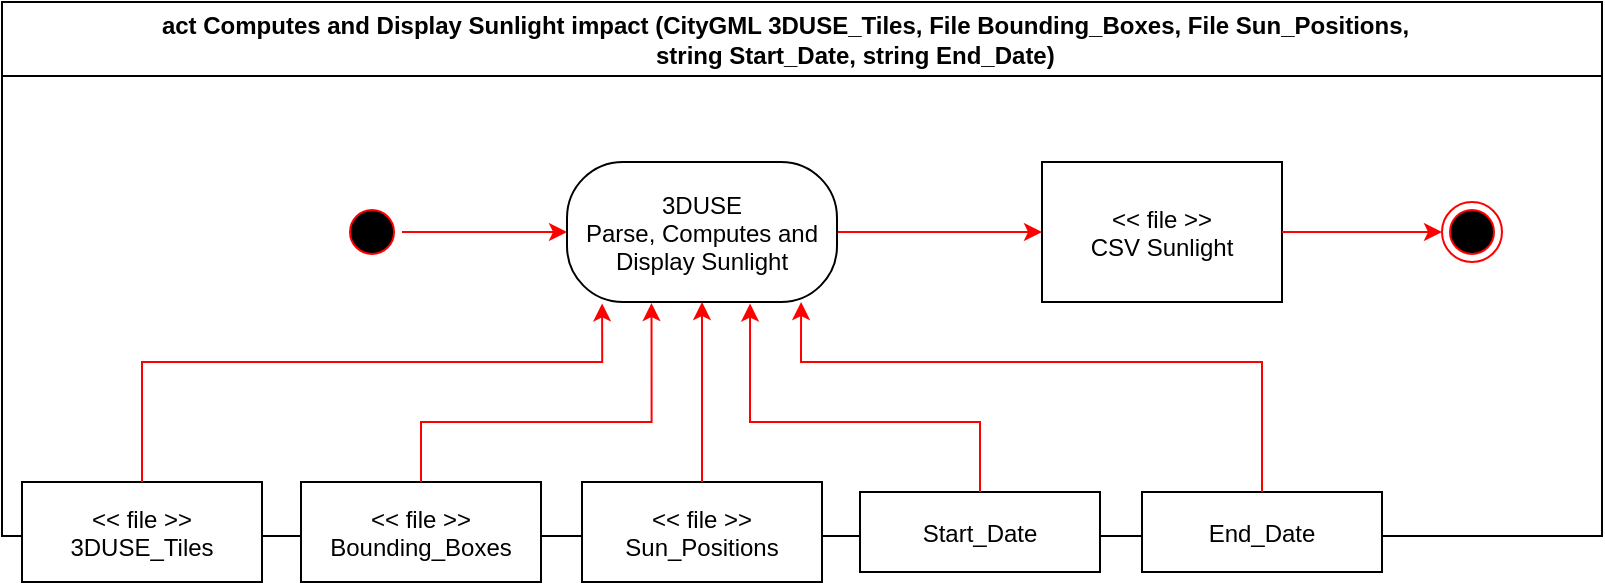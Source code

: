 <mxfile version="21.6.1" type="device" pages="4">
  <diagram name="Milestone 0" id="MTuavr6u61qWx8FBGcIX">
    <mxGraphModel dx="2074" dy="844" grid="1" gridSize="10" guides="1" tooltips="1" connect="1" arrows="1" fold="1" page="1" pageScale="1" pageWidth="827" pageHeight="1169" math="0" shadow="0">
      <root>
        <mxCell id="xqFr-4pqULNDFClMJ8uF-0" />
        <mxCell id="xqFr-4pqULNDFClMJ8uF-1" parent="xqFr-4pqULNDFClMJ8uF-0" />
        <mxCell id="xqFr-4pqULNDFClMJ8uF-2" value="act&amp;nbsp;Computes and Display Sunlight impact (CityGML 3DUSE_Tiles, File Bounding_Boxes, File Sun_Positions,&lt;span style=&quot;white-space: pre;&quot;&gt;&#x9;&lt;/span&gt;&lt;br&gt;&lt;span style=&quot;white-space: pre;&quot;&gt;&#x9;&lt;/span&gt;&lt;span style=&quot;white-space: pre;&quot;&gt;&#x9;&lt;/span&gt;string Start_Date, string End_Date)" style="swimlane;whiteSpace=wrap;html=1;strokeColor=default;fillColor=default;swimlaneLine=1;startSize=37;" parent="xqFr-4pqULNDFClMJ8uF-1" vertex="1">
          <mxGeometry y="3" width="800" height="267" as="geometry" />
        </mxCell>
        <mxCell id="xqFr-4pqULNDFClMJ8uF-3" value="&lt;&lt; file &gt;&gt;&#xa;CSV Sunlight" style="" parent="xqFr-4pqULNDFClMJ8uF-2" vertex="1">
          <mxGeometry x="520" y="80" width="120" height="70" as="geometry" />
        </mxCell>
        <mxCell id="xqFr-4pqULNDFClMJ8uF-4" style="edgeStyle=orthogonalEdgeStyle;rounded=0;orthogonalLoop=1;jettySize=auto;html=1;strokeColor=#FF0000;entryX=0;entryY=0.5;entryDx=0;entryDy=0;exitX=1;exitY=0.5;exitDx=0;exitDy=0;" parent="xqFr-4pqULNDFClMJ8uF-2" source="xqFr-4pqULNDFClMJ8uF-3" target="xqFr-4pqULNDFClMJ8uF-5" edge="1">
          <mxGeometry relative="1" as="geometry">
            <mxPoint x="714.5" y="105" as="sourcePoint" />
            <mxPoint x="774.5" y="105.029" as="targetPoint" />
          </mxGeometry>
        </mxCell>
        <mxCell id="xqFr-4pqULNDFClMJ8uF-5" value="" style="ellipse;shape=endState;fillColor=#000000;strokeColor=#ff0000" parent="xqFr-4pqULNDFClMJ8uF-2" vertex="1">
          <mxGeometry x="720" y="100" width="30" height="30" as="geometry" />
        </mxCell>
        <mxCell id="xqFr-4pqULNDFClMJ8uF-6" value="" style="ellipse;shape=startState;fillColor=#000000;strokeColor=#FF0000;" parent="xqFr-4pqULNDFClMJ8uF-2" vertex="1">
          <mxGeometry x="170" y="100" width="30" height="30" as="geometry" />
        </mxCell>
        <mxCell id="xqFr-4pqULNDFClMJ8uF-19" value="End_Date" style="" parent="xqFr-4pqULNDFClMJ8uF-2" vertex="1">
          <mxGeometry x="570" y="245" width="120" height="40" as="geometry" />
        </mxCell>
        <mxCell id="xqFr-4pqULNDFClMJ8uF-18" value="Start_Date" style="" parent="xqFr-4pqULNDFClMJ8uF-2" vertex="1">
          <mxGeometry x="429" y="245" width="120" height="40" as="geometry" />
        </mxCell>
        <mxCell id="xqFr-4pqULNDFClMJ8uF-11" value="&lt;&lt; file &gt;&gt;&#xa;Sun_Positions" style="" parent="xqFr-4pqULNDFClMJ8uF-2" vertex="1">
          <mxGeometry x="290" y="240" width="120" height="50" as="geometry" />
        </mxCell>
        <mxCell id="xqFr-4pqULNDFClMJ8uF-13" value="&lt;&lt; file &gt;&gt;&#xa;3DUSE_Tiles" style="" parent="xqFr-4pqULNDFClMJ8uF-2" vertex="1">
          <mxGeometry x="10" y="240" width="120" height="50" as="geometry" />
        </mxCell>
        <mxCell id="xqFr-4pqULNDFClMJ8uF-14" value="&lt;&lt; file &gt;&gt;&#xa;Bounding_Boxes" style="" parent="xqFr-4pqULNDFClMJ8uF-2" vertex="1">
          <mxGeometry x="149.5" y="240" width="120" height="50" as="geometry" />
        </mxCell>
        <mxCell id="xqFr-4pqULNDFClMJ8uF-7" style="edgeStyle=orthogonalEdgeStyle;rounded=0;orthogonalLoop=1;jettySize=auto;html=1;entryX=0;entryY=0.5;entryDx=0;entryDy=0;strokeColor=#FF0000;" parent="xqFr-4pqULNDFClMJ8uF-2" source="xqFr-4pqULNDFClMJ8uF-6" target="xqFr-4pqULNDFClMJ8uF-9" edge="1">
          <mxGeometry relative="1" as="geometry">
            <Array as="points" />
            <mxPoint x="162.5" y="115" as="targetPoint" />
          </mxGeometry>
        </mxCell>
        <mxCell id="xqFr-4pqULNDFClMJ8uF-8" style="edgeStyle=orthogonalEdgeStyle;rounded=0;orthogonalLoop=1;jettySize=auto;html=1;strokeColor=#FF0000;entryX=0;entryY=0.5;entryDx=0;entryDy=0;" parent="xqFr-4pqULNDFClMJ8uF-2" source="xqFr-4pqULNDFClMJ8uF-9" target="xqFr-4pqULNDFClMJ8uF-3" edge="1">
          <mxGeometry relative="1" as="geometry">
            <mxPoint x="567.5" y="115" as="targetPoint" />
            <Array as="points" />
          </mxGeometry>
        </mxCell>
        <mxCell id="xqFr-4pqULNDFClMJ8uF-9" value="3DUSE&#xa;Parse, Computes and &#xa;Display Sunlight" style="rounded=1;arcSize=40;" parent="xqFr-4pqULNDFClMJ8uF-2" vertex="1">
          <mxGeometry x="282.5" y="80" width="135" height="70" as="geometry" />
        </mxCell>
        <mxCell id="xqFr-4pqULNDFClMJ8uF-10" style="edgeStyle=orthogonalEdgeStyle;rounded=0;orthogonalLoop=1;jettySize=auto;html=1;strokeColor=#FF0000;exitX=0.5;exitY=0;exitDx=0;exitDy=0;entryX=0.13;entryY=1.01;entryDx=0;entryDy=0;entryPerimeter=0;" parent="xqFr-4pqULNDFClMJ8uF-2" source="xqFr-4pqULNDFClMJ8uF-13" target="xqFr-4pqULNDFClMJ8uF-9" edge="1">
          <mxGeometry relative="1" as="geometry">
            <mxPoint x="68" y="240" as="sourcePoint" />
            <mxPoint x="300" y="157" as="targetPoint" />
            <Array as="points">
              <mxPoint x="70" y="180" />
              <mxPoint x="300" y="180" />
            </Array>
          </mxGeometry>
        </mxCell>
        <mxCell id="xqFr-4pqULNDFClMJ8uF-12" style="edgeStyle=orthogonalEdgeStyle;rounded=0;orthogonalLoop=1;jettySize=auto;html=1;strokeColor=#FF0000;exitX=0.5;exitY=0;exitDx=0;exitDy=0;entryX=0.5;entryY=1;entryDx=0;entryDy=0;" parent="xqFr-4pqULNDFClMJ8uF-2" source="xqFr-4pqULNDFClMJ8uF-11" target="xqFr-4pqULNDFClMJ8uF-9" edge="1">
          <mxGeometry relative="1" as="geometry">
            <mxPoint x="517.5" y="132" as="targetPoint" />
            <Array as="points" />
          </mxGeometry>
        </mxCell>
        <mxCell id="xqFr-4pqULNDFClMJ8uF-15" style="edgeStyle=orthogonalEdgeStyle;rounded=0;orthogonalLoop=1;jettySize=auto;html=1;entryX=0.313;entryY=1.008;entryDx=0;entryDy=0;strokeColor=#FF0000;exitX=0.5;exitY=0;exitDx=0;exitDy=0;entryPerimeter=0;" parent="xqFr-4pqULNDFClMJ8uF-2" source="xqFr-4pqULNDFClMJ8uF-14" target="xqFr-4pqULNDFClMJ8uF-9" edge="1">
          <mxGeometry relative="1" as="geometry">
            <mxPoint x="211.5" y="240" as="sourcePoint" />
            <mxPoint x="324.675" y="140.5" as="targetPoint" />
            <Array as="points">
              <mxPoint x="209.5" y="210" />
              <mxPoint x="324.5" y="210" />
            </Array>
          </mxGeometry>
        </mxCell>
        <mxCell id="kfFLUAjyKFLQR8a2rEM4-1" style="edgeStyle=orthogonalEdgeStyle;rounded=0;orthogonalLoop=1;jettySize=auto;html=1;strokeColor=#FF0000;exitX=0.5;exitY=0;exitDx=0;exitDy=0;entryX=0.678;entryY=1.011;entryDx=0;entryDy=0;entryPerimeter=0;" parent="xqFr-4pqULNDFClMJ8uF-2" source="xqFr-4pqULNDFClMJ8uF-18" target="xqFr-4pqULNDFClMJ8uF-9" edge="1">
          <mxGeometry relative="1" as="geometry">
            <mxPoint x="393.5" y="150" as="targetPoint" />
            <Array as="points">
              <mxPoint x="489.5" y="210" />
              <mxPoint x="373.5" y="210" />
            </Array>
            <mxPoint x="499.5" y="250" as="sourcePoint" />
          </mxGeometry>
        </mxCell>
        <mxCell id="kfFLUAjyKFLQR8a2rEM4-2" style="edgeStyle=orthogonalEdgeStyle;rounded=0;orthogonalLoop=1;jettySize=auto;html=1;strokeColor=#FF0000;exitX=0.5;exitY=0;exitDx=0;exitDy=0;entryX=0.867;entryY=1;entryDx=0;entryDy=0;entryPerimeter=0;" parent="xqFr-4pqULNDFClMJ8uF-2" source="xqFr-4pqULNDFClMJ8uF-19" target="xqFr-4pqULNDFClMJ8uF-9" edge="1">
          <mxGeometry relative="1" as="geometry">
            <mxPoint x="403.5" y="160" as="targetPoint" />
            <Array as="points">
              <mxPoint x="630.5" y="180" />
              <mxPoint x="399.5" y="180" />
            </Array>
            <mxPoint x="509.5" y="260" as="sourcePoint" />
          </mxGeometry>
        </mxCell>
      </root>
    </mxGraphModel>
  </diagram>
  <diagram id="0EmJ_LEhKJENcrNii0U0" name="Milestone 1">
    <mxGraphModel dx="2074" dy="844" grid="1" gridSize="10" guides="1" tooltips="1" connect="1" arrows="1" fold="1" page="1" pageScale="1" pageWidth="827" pageHeight="1169" math="0" shadow="0">
      <root>
        <mxCell id="0" />
        <mxCell id="1" parent="0" />
        <mxCell id="0I5QnROOkOM9-porQGNT-1" value="act&amp;nbsp;Computes and Display Sunlight impact (CityGML 3DUSE_Tiles, File Bounding_Boxes, File Sun_Positions,&lt;span style=&quot;white-space: pre;&quot;&gt;&#x9;&lt;/span&gt;&lt;br&gt;&lt;span style=&quot;white-space: pre;&quot;&gt;&#x9;&lt;/span&gt;&lt;span style=&quot;white-space: pre;&quot;&gt;&#x9;&lt;/span&gt;string Start_Date, string End_Date)" style="swimlane;whiteSpace=wrap;html=1;strokeColor=default;fillColor=default;swimlaneLine=1;startSize=37;" parent="1" vertex="1">
          <mxGeometry width="1440" height="270" as="geometry" />
        </mxCell>
        <mxCell id="0I5QnROOkOM9-porQGNT-2" value="&lt;&lt; file &gt;&gt;&#xa;Obj colored with&#xa;Sunlight result" style="" parent="0I5QnROOkOM9-porQGNT-1" vertex="1">
          <mxGeometry x="520" y="80" width="120" height="70" as="geometry" />
        </mxCell>
        <mxCell id="0I5QnROOkOM9-porQGNT-5" value="" style="ellipse;shape=startState;fillColor=#000000;strokeColor=#FF0000;" parent="0I5QnROOkOM9-porQGNT-1" vertex="1">
          <mxGeometry x="170" y="100" width="30" height="30" as="geometry" />
        </mxCell>
        <mxCell id="0I5QnROOkOM9-porQGNT-6" value="End_Date" style="" parent="0I5QnROOkOM9-porQGNT-1" vertex="1">
          <mxGeometry x="570" y="245" width="120" height="40" as="geometry" />
        </mxCell>
        <mxCell id="0I5QnROOkOM9-porQGNT-7" value="Start_Date" style="" parent="0I5QnROOkOM9-porQGNT-1" vertex="1">
          <mxGeometry x="429" y="245" width="120" height="40" as="geometry" />
        </mxCell>
        <mxCell id="0I5QnROOkOM9-porQGNT-8" value="&lt;&lt; file &gt;&gt;&#xa;Sun_Positions" style="" parent="0I5QnROOkOM9-porQGNT-1" vertex="1">
          <mxGeometry x="290" y="240" width="120" height="50" as="geometry" />
        </mxCell>
        <mxCell id="0I5QnROOkOM9-porQGNT-9" value="&lt;&lt; file &gt;&gt;&#xa;3DUSE_Tiles" style="" parent="0I5QnROOkOM9-porQGNT-1" vertex="1">
          <mxGeometry x="10" y="240" width="120" height="50" as="geometry" />
        </mxCell>
        <mxCell id="0I5QnROOkOM9-porQGNT-10" value="&lt;&lt; file &gt;&gt;&#xa;Bounding_Boxes" style="" parent="0I5QnROOkOM9-porQGNT-1" vertex="1">
          <mxGeometry x="149.5" y="240" width="120" height="50" as="geometry" />
        </mxCell>
        <mxCell id="0I5QnROOkOM9-porQGNT-11" style="edgeStyle=orthogonalEdgeStyle;rounded=0;orthogonalLoop=1;jettySize=auto;html=1;entryX=0;entryY=0.5;entryDx=0;entryDy=0;strokeColor=#FF0000;" parent="0I5QnROOkOM9-porQGNT-1" source="0I5QnROOkOM9-porQGNT-5" target="0I5QnROOkOM9-porQGNT-13" edge="1">
          <mxGeometry relative="1" as="geometry">
            <Array as="points" />
            <mxPoint x="162.5" y="115" as="targetPoint" />
          </mxGeometry>
        </mxCell>
        <mxCell id="0I5QnROOkOM9-porQGNT-12" style="edgeStyle=orthogonalEdgeStyle;rounded=0;orthogonalLoop=1;jettySize=auto;html=1;strokeColor=#FF0000;entryX=0;entryY=0.5;entryDx=0;entryDy=0;" parent="0I5QnROOkOM9-porQGNT-1" source="0I5QnROOkOM9-porQGNT-13" target="0I5QnROOkOM9-porQGNT-2" edge="1">
          <mxGeometry relative="1" as="geometry">
            <mxPoint x="567.5" y="115" as="targetPoint" />
            <Array as="points" />
          </mxGeometry>
        </mxCell>
        <mxCell id="0I5QnROOkOM9-porQGNT-13" value="Sunlight&#xa;Parse and &#xa;Computes Sunlight" style="rounded=1;arcSize=40;" parent="0I5QnROOkOM9-porQGNT-1" vertex="1">
          <mxGeometry x="282.5" y="80" width="135" height="70" as="geometry" />
        </mxCell>
        <mxCell id="0I5QnROOkOM9-porQGNT-14" style="edgeStyle=orthogonalEdgeStyle;rounded=0;orthogonalLoop=1;jettySize=auto;html=1;strokeColor=#FF0000;exitX=0.5;exitY=0;exitDx=0;exitDy=0;entryX=0.13;entryY=1.01;entryDx=0;entryDy=0;entryPerimeter=0;" parent="0I5QnROOkOM9-porQGNT-1" source="0I5QnROOkOM9-porQGNT-9" target="0I5QnROOkOM9-porQGNT-13" edge="1">
          <mxGeometry relative="1" as="geometry">
            <mxPoint x="68" y="240" as="sourcePoint" />
            <mxPoint x="300" y="157" as="targetPoint" />
            <Array as="points">
              <mxPoint x="70" y="180" />
              <mxPoint x="300" y="180" />
            </Array>
          </mxGeometry>
        </mxCell>
        <mxCell id="0I5QnROOkOM9-porQGNT-15" style="edgeStyle=orthogonalEdgeStyle;rounded=0;orthogonalLoop=1;jettySize=auto;html=1;strokeColor=#FF0000;exitX=0.5;exitY=0;exitDx=0;exitDy=0;entryX=0.5;entryY=1;entryDx=0;entryDy=0;" parent="0I5QnROOkOM9-porQGNT-1" source="0I5QnROOkOM9-porQGNT-8" target="0I5QnROOkOM9-porQGNT-13" edge="1">
          <mxGeometry relative="1" as="geometry">
            <mxPoint x="517.5" y="132" as="targetPoint" />
            <Array as="points" />
          </mxGeometry>
        </mxCell>
        <mxCell id="0I5QnROOkOM9-porQGNT-16" style="edgeStyle=orthogonalEdgeStyle;rounded=0;orthogonalLoop=1;jettySize=auto;html=1;entryX=0.313;entryY=1.008;entryDx=0;entryDy=0;strokeColor=#FF0000;exitX=0.5;exitY=0;exitDx=0;exitDy=0;entryPerimeter=0;" parent="0I5QnROOkOM9-porQGNT-1" source="0I5QnROOkOM9-porQGNT-10" target="0I5QnROOkOM9-porQGNT-13" edge="1">
          <mxGeometry relative="1" as="geometry">
            <mxPoint x="211.5" y="240" as="sourcePoint" />
            <mxPoint x="324.675" y="140.5" as="targetPoint" />
            <Array as="points">
              <mxPoint x="209.5" y="210" />
              <mxPoint x="324.5" y="210" />
            </Array>
          </mxGeometry>
        </mxCell>
        <mxCell id="0I5QnROOkOM9-porQGNT-17" style="edgeStyle=orthogonalEdgeStyle;rounded=0;orthogonalLoop=1;jettySize=auto;html=1;strokeColor=#FF0000;exitX=0.5;exitY=0;exitDx=0;exitDy=0;entryX=0.678;entryY=1.011;entryDx=0;entryDy=0;entryPerimeter=0;" parent="0I5QnROOkOM9-porQGNT-1" source="0I5QnROOkOM9-porQGNT-7" target="0I5QnROOkOM9-porQGNT-13" edge="1">
          <mxGeometry relative="1" as="geometry">
            <mxPoint x="393.5" y="150" as="targetPoint" />
            <Array as="points">
              <mxPoint x="489.5" y="210" />
              <mxPoint x="373.5" y="210" />
            </Array>
            <mxPoint x="499.5" y="250" as="sourcePoint" />
          </mxGeometry>
        </mxCell>
        <mxCell id="0I5QnROOkOM9-porQGNT-18" style="edgeStyle=orthogonalEdgeStyle;rounded=0;orthogonalLoop=1;jettySize=auto;html=1;strokeColor=#FF0000;exitX=0.5;exitY=0;exitDx=0;exitDy=0;entryX=0.867;entryY=1;entryDx=0;entryDy=0;entryPerimeter=0;" parent="0I5QnROOkOM9-porQGNT-1" source="0I5QnROOkOM9-porQGNT-6" target="0I5QnROOkOM9-porQGNT-13" edge="1">
          <mxGeometry relative="1" as="geometry">
            <mxPoint x="403.5" y="160" as="targetPoint" />
            <Array as="points">
              <mxPoint x="630.5" y="180" />
              <mxPoint x="399.5" y="180" />
            </Array>
            <mxPoint x="509.5" y="260" as="sourcePoint" />
          </mxGeometry>
        </mxCell>
        <mxCell id="lhsecx039-87WTIDELri-1" value="py3DTiler&#xa;Converts to 3DTiles" style="rounded=1;arcSize=40;" parent="0I5QnROOkOM9-porQGNT-1" vertex="1">
          <mxGeometry x="720" y="85" width="135" height="60" as="geometry" />
        </mxCell>
        <mxCell id="lhsecx039-87WTIDELri-2" value="&lt;&lt; file &gt;&gt;&#xa;3DTiles with Sunlight&#xa;vertex color" style="" parent="0I5QnROOkOM9-porQGNT-1" vertex="1">
          <mxGeometry x="960" y="90" width="120" height="50" as="geometry" />
        </mxCell>
        <mxCell id="lhsecx039-87WTIDELri-3" style="edgeStyle=orthogonalEdgeStyle;rounded=0;orthogonalLoop=1;jettySize=auto;html=1;entryX=0;entryY=0.5;entryDx=0;entryDy=0;strokeColor=#FF0000;" parent="0I5QnROOkOM9-porQGNT-1" source="lhsecx039-87WTIDELri-1" target="lhsecx039-87WTIDELri-2" edge="1">
          <mxGeometry relative="1" as="geometry" />
        </mxCell>
        <mxCell id="lhsecx039-87WTIDELri-4" value="Demo-Sunlight&#xa;Display result" style="rounded=1;arcSize=40;" parent="0I5QnROOkOM9-porQGNT-1" vertex="1">
          <mxGeometry x="1160" y="90" width="120" height="50" as="geometry" />
        </mxCell>
        <mxCell id="lhsecx039-87WTIDELri-6" style="edgeStyle=orthogonalEdgeStyle;rounded=0;orthogonalLoop=1;jettySize=auto;html=1;entryX=0;entryY=0.5;entryDx=0;entryDy=0;strokeColor=#FF0000;exitX=1;exitY=0.5;exitDx=0;exitDy=0;" parent="0I5QnROOkOM9-porQGNT-1" source="lhsecx039-87WTIDELri-2" target="lhsecx039-87WTIDELri-4" edge="1">
          <mxGeometry relative="1" as="geometry">
            <mxPoint x="955" y="130" as="sourcePoint" />
            <mxPoint x="1015" y="130" as="targetPoint" />
          </mxGeometry>
        </mxCell>
        <mxCell id="0I5QnROOkOM9-porQGNT-4" value="" style="ellipse;shape=endState;fillColor=#000000;strokeColor=#ff0000" parent="0I5QnROOkOM9-porQGNT-1" vertex="1">
          <mxGeometry x="1360" y="100" width="30" height="30" as="geometry" />
        </mxCell>
        <mxCell id="0I5QnROOkOM9-porQGNT-3" style="edgeStyle=orthogonalEdgeStyle;rounded=0;orthogonalLoop=1;jettySize=auto;html=1;strokeColor=#FF0000;entryX=0;entryY=0.5;entryDx=0;entryDy=0;exitX=1;exitY=0.5;exitDx=0;exitDy=0;" parent="0I5QnROOkOM9-porQGNT-1" source="lhsecx039-87WTIDELri-4" target="0I5QnROOkOM9-porQGNT-4" edge="1">
          <mxGeometry relative="1" as="geometry">
            <mxPoint x="619.5" y="105" as="sourcePoint" />
            <mxPoint x="679.5" y="105.029" as="targetPoint" />
            <Array as="points">
              <mxPoint x="1320" y="115" />
              <mxPoint x="1320" y="115" />
            </Array>
          </mxGeometry>
        </mxCell>
        <mxCell id="0I5QnROOkOM9-porQGNT-37" style="edgeStyle=orthogonalEdgeStyle;rounded=0;orthogonalLoop=1;jettySize=auto;html=1;entryX=0;entryY=0.5;entryDx=0;entryDy=0;strokeColor=#FF0000;exitX=1;exitY=0.5;exitDx=0;exitDy=0;" parent="0I5QnROOkOM9-porQGNT-1" source="0I5QnROOkOM9-porQGNT-2" target="lhsecx039-87WTIDELri-1" edge="1">
          <mxGeometry relative="1" as="geometry">
            <mxPoint x="1035" y="130" as="sourcePoint" />
            <mxPoint x="1110" y="130" as="targetPoint" />
          </mxGeometry>
        </mxCell>
      </root>
    </mxGraphModel>
  </diagram>
  <diagram name="Milestone 2" id="KXWzp5viwgwIccOhuBIE">
    <mxGraphModel dx="988" dy="402" grid="1" gridSize="10" guides="1" tooltips="1" connect="1" arrows="1" fold="1" page="1" pageScale="1" pageWidth="1169" pageHeight="826" background="none" math="0" shadow="0">
      <root>
        <mxCell id="0bubKZ0JNUUJQh_vOzFN-0" />
        <mxCell id="0bubKZ0JNUUJQh_vOzFN-1" parent="0bubKZ0JNUUJQh_vOzFN-0" />
        <mxCell id="0bubKZ0JNUUJQh_vOzFN-3" value="act&lt;span style=&quot;font-weight: normal;&quot;&gt; Computes and Display Sunlight impact (CityGML CityGML, File Sun_Positions, Date Start_Date, Date End_Date)&lt;/span&gt;" style="swimlane;whiteSpace=wrap;html=1;" parent="0bubKZ0JNUUJQh_vOzFN-1" vertex="1">
          <mxGeometry width="1640" height="230" as="geometry" />
        </mxCell>
        <mxCell id="0bubKZ0JNUUJQh_vOzFN-5" value="" style="ellipse;shape=startState;fillColor=#000000;strokeColor=#FF0000;" parent="0bubKZ0JNUUJQh_vOzFN-3" vertex="1">
          <mxGeometry x="10" y="68" width="30" height="30" as="geometry" />
        </mxCell>
        <mxCell id="0bubKZ0JNUUJQh_vOzFN-6" value="py3DTiler&#xa;Converts to 3DTiles" style="rounded=1;arcSize=40;" parent="0bubKZ0JNUUJQh_vOzFN-3" vertex="1">
          <mxGeometry x="120" y="53" width="135" height="60" as="geometry" />
        </mxCell>
        <mxCell id="0bubKZ0JNUUJQh_vOzFN-7" style="edgeStyle=orthogonalEdgeStyle;rounded=0;orthogonalLoop=1;jettySize=auto;html=1;entryX=0;entryY=0.5;entryDx=0;entryDy=0;strokeColor=#FF0000;" parent="0bubKZ0JNUUJQh_vOzFN-3" source="0bubKZ0JNUUJQh_vOzFN-5" target="0bubKZ0JNUUJQh_vOzFN-6" edge="1">
          <mxGeometry relative="1" as="geometry">
            <Array as="points" />
          </mxGeometry>
        </mxCell>
        <mxCell id="0bubKZ0JNUUJQh_vOzFN-8" value="&lt;&lt; file &gt;&gt;&#xa;3DTiles" style="" parent="0bubKZ0JNUUJQh_vOzFN-3" vertex="1">
          <mxGeometry x="320" y="58" width="120" height="50" as="geometry" />
        </mxCell>
        <mxCell id="0bubKZ0JNUUJQh_vOzFN-9" style="edgeStyle=orthogonalEdgeStyle;rounded=0;orthogonalLoop=1;jettySize=auto;html=1;entryX=0;entryY=0.5;entryDx=0;entryDy=0;strokeColor=#FF0000;" parent="0bubKZ0JNUUJQh_vOzFN-3" source="0bubKZ0JNUUJQh_vOzFN-6" target="0bubKZ0JNUUJQh_vOzFN-8" edge="1">
          <mxGeometry relative="1" as="geometry" />
        </mxCell>
        <mxCell id="0bubKZ0JNUUJQh_vOzFN-10" value="pySunlight&#xa;Computes Sunlight" style="rounded=1;arcSize=40;" parent="0bubKZ0JNUUJQh_vOzFN-3" vertex="1">
          <mxGeometry x="515" y="58" width="135" height="50" as="geometry" />
        </mxCell>
        <mxCell id="0bubKZ0JNUUJQh_vOzFN-11" style="edgeStyle=orthogonalEdgeStyle;rounded=0;orthogonalLoop=1;jettySize=auto;html=1;entryX=0;entryY=0.5;entryDx=0;entryDy=0;strokeColor=#FF0000;exitX=1;exitY=0.5;exitDx=0;exitDy=0;" parent="0bubKZ0JNUUJQh_vOzFN-3" source="0bubKZ0JNUUJQh_vOzFN-8" target="0bubKZ0JNUUJQh_vOzFN-10" edge="1">
          <mxGeometry relative="1" as="geometry">
            <mxPoint x="455" y="83" as="sourcePoint" />
          </mxGeometry>
        </mxCell>
        <mxCell id="0bubKZ0JNUUJQh_vOzFN-14" style="edgeStyle=orthogonalEdgeStyle;rounded=0;orthogonalLoop=1;jettySize=auto;html=1;strokeColor=#FF0000;exitX=0.5;exitY=0;exitDx=0;exitDy=0;" parent="0bubKZ0JNUUJQh_vOzFN-3" source="0bubKZ0JNUUJQh_vOzFN-23" edge="1">
          <mxGeometry relative="1" as="geometry">
            <mxPoint x="620" y="110" as="targetPoint" />
            <Array as="points">
              <mxPoint x="730" y="170" />
              <mxPoint x="620" y="170" />
            </Array>
          </mxGeometry>
        </mxCell>
        <mxCell id="Qs7ggrDHLPkotaEZ3unF-0" value="&lt;&lt; file &gt;&gt;&#xa;Obj colored with&#xa;Sunlight result" style="" parent="0bubKZ0JNUUJQh_vOzFN-3" vertex="1">
          <mxGeometry x="720" y="48" width="120" height="70" as="geometry" />
        </mxCell>
        <mxCell id="Qs7ggrDHLPkotaEZ3unF-1" value="py3DTiler&#xa;Converts to 3DTiles" style="rounded=1;arcSize=40;" parent="0bubKZ0JNUUJQh_vOzFN-3" vertex="1">
          <mxGeometry x="920" y="53" width="135" height="60" as="geometry" />
        </mxCell>
        <mxCell id="Qs7ggrDHLPkotaEZ3unF-2" value="&lt;&lt; file &gt;&gt;&#xa;3DTiles with Sunlight&#xa;vertex color" style="" parent="0bubKZ0JNUUJQh_vOzFN-3" vertex="1">
          <mxGeometry x="1160" y="58" width="120" height="50" as="geometry" />
        </mxCell>
        <mxCell id="Qs7ggrDHLPkotaEZ3unF-3" style="edgeStyle=orthogonalEdgeStyle;rounded=0;orthogonalLoop=1;jettySize=auto;html=1;entryX=0;entryY=0.5;entryDx=0;entryDy=0;strokeColor=#FF0000;" parent="0bubKZ0JNUUJQh_vOzFN-3" source="Qs7ggrDHLPkotaEZ3unF-1" target="Qs7ggrDHLPkotaEZ3unF-2" edge="1">
          <mxGeometry relative="1" as="geometry" />
        </mxCell>
        <mxCell id="Qs7ggrDHLPkotaEZ3unF-4" value="Demo-Sunlight&#xa;Display result" style="rounded=1;arcSize=40;" parent="0bubKZ0JNUUJQh_vOzFN-3" vertex="1">
          <mxGeometry x="1360" y="58" width="120" height="50" as="geometry" />
        </mxCell>
        <mxCell id="Qs7ggrDHLPkotaEZ3unF-5" style="edgeStyle=orthogonalEdgeStyle;rounded=0;orthogonalLoop=1;jettySize=auto;html=1;entryX=0;entryY=0.5;entryDx=0;entryDy=0;strokeColor=#FF0000;exitX=1;exitY=0.5;exitDx=0;exitDy=0;" parent="0bubKZ0JNUUJQh_vOzFN-3" source="Qs7ggrDHLPkotaEZ3unF-2" target="Qs7ggrDHLPkotaEZ3unF-4" edge="1">
          <mxGeometry relative="1" as="geometry">
            <mxPoint x="1155" y="98" as="sourcePoint" />
            <mxPoint x="1215" y="98" as="targetPoint" />
          </mxGeometry>
        </mxCell>
        <mxCell id="Qs7ggrDHLPkotaEZ3unF-6" value="" style="ellipse;shape=endState;fillColor=#000000;strokeColor=#ff0000" parent="0bubKZ0JNUUJQh_vOzFN-3" vertex="1">
          <mxGeometry x="1560" y="68" width="30" height="30" as="geometry" />
        </mxCell>
        <mxCell id="Qs7ggrDHLPkotaEZ3unF-7" style="edgeStyle=orthogonalEdgeStyle;rounded=0;orthogonalLoop=1;jettySize=auto;html=1;strokeColor=#FF0000;entryX=0;entryY=0.5;entryDx=0;entryDy=0;exitX=1;exitY=0.5;exitDx=0;exitDy=0;" parent="0bubKZ0JNUUJQh_vOzFN-3" source="Qs7ggrDHLPkotaEZ3unF-4" target="Qs7ggrDHLPkotaEZ3unF-6" edge="1">
          <mxGeometry relative="1" as="geometry">
            <mxPoint x="819.5" y="73" as="sourcePoint" />
            <mxPoint x="879.5" y="73.029" as="targetPoint" />
            <Array as="points">
              <mxPoint x="1520" y="83" />
              <mxPoint x="1520" y="83" />
            </Array>
          </mxGeometry>
        </mxCell>
        <mxCell id="Qs7ggrDHLPkotaEZ3unF-8" style="edgeStyle=orthogonalEdgeStyle;rounded=0;orthogonalLoop=1;jettySize=auto;html=1;entryX=0;entryY=0.5;entryDx=0;entryDy=0;strokeColor=#FF0000;exitX=1;exitY=0.5;exitDx=0;exitDy=0;" parent="0bubKZ0JNUUJQh_vOzFN-3" source="Qs7ggrDHLPkotaEZ3unF-0" target="Qs7ggrDHLPkotaEZ3unF-1" edge="1">
          <mxGeometry relative="1" as="geometry">
            <mxPoint x="1235" y="98" as="sourcePoint" />
            <mxPoint x="1310" y="98" as="targetPoint" />
          </mxGeometry>
        </mxCell>
        <mxCell id="0bubKZ0JNUUJQh_vOzFN-17" style="edgeStyle=orthogonalEdgeStyle;rounded=0;orthogonalLoop=1;jettySize=auto;html=1;strokeColor=#FF0000;entryX=0;entryY=0.5;entryDx=0;entryDy=0;" parent="0bubKZ0JNUUJQh_vOzFN-3" source="0bubKZ0JNUUJQh_vOzFN-10" target="Qs7ggrDHLPkotaEZ3unF-0" edge="1">
          <mxGeometry relative="1" as="geometry">
            <mxPoint x="720" y="83" as="targetPoint" />
          </mxGeometry>
        </mxCell>
        <mxCell id="0bubKZ0JNUUJQh_vOzFN-15" value="End_Date" style="" parent="0bubKZ0JNUUJQh_vOzFN-1" vertex="1">
          <mxGeometry x="522.5" y="210" width="120" height="40" as="geometry" />
        </mxCell>
        <mxCell id="0bubKZ0JNUUJQh_vOzFN-16" style="edgeStyle=orthogonalEdgeStyle;rounded=0;orthogonalLoop=1;jettySize=auto;html=1;strokeColor=#FF0000;" parent="0bubKZ0JNUUJQh_vOzFN-1" source="0bubKZ0JNUUJQh_vOzFN-15" target="0bubKZ0JNUUJQh_vOzFN-10" edge="1">
          <mxGeometry relative="1" as="geometry">
            <Array as="points">
              <mxPoint x="580" y="130" />
              <mxPoint x="580" y="130" />
            </Array>
          </mxGeometry>
        </mxCell>
        <mxCell id="0bubKZ0JNUUJQh_vOzFN-19" value="&lt;&lt; file &gt;&gt;&#xa;CityGML" style="" parent="0bubKZ0JNUUJQh_vOzFN-1" vertex="1">
          <mxGeometry x="127.5" y="205.0" width="120" height="50" as="geometry" />
        </mxCell>
        <mxCell id="0bubKZ0JNUUJQh_vOzFN-20" style="edgeStyle=orthogonalEdgeStyle;rounded=0;orthogonalLoop=1;jettySize=auto;html=1;entryX=0.5;entryY=1;entryDx=0;entryDy=0;strokeColor=#FF0000;" parent="0bubKZ0JNUUJQh_vOzFN-1" source="0bubKZ0JNUUJQh_vOzFN-19" target="0bubKZ0JNUUJQh_vOzFN-6" edge="1">
          <mxGeometry relative="1" as="geometry" />
        </mxCell>
        <mxCell id="0bubKZ0JNUUJQh_vOzFN-21" value="Start_Date" style="" parent="0bubKZ0JNUUJQh_vOzFN-1" vertex="1">
          <mxGeometry x="370" y="210" width="120" height="40" as="geometry" />
        </mxCell>
        <mxCell id="0bubKZ0JNUUJQh_vOzFN-22" style="edgeStyle=orthogonalEdgeStyle;rounded=0;orthogonalLoop=1;jettySize=auto;html=1;strokeColor=#FF0000;exitX=0.5;exitY=0;exitDx=0;exitDy=0;" parent="0bubKZ0JNUUJQh_vOzFN-1" source="0bubKZ0JNUUJQh_vOzFN-21" target="0bubKZ0JNUUJQh_vOzFN-10" edge="1">
          <mxGeometry relative="1" as="geometry">
            <Array as="points">
              <mxPoint x="430" y="170" />
              <mxPoint x="540" y="170" />
            </Array>
          </mxGeometry>
        </mxCell>
        <mxCell id="0bubKZ0JNUUJQh_vOzFN-23" value="&lt;&lt; file &gt;&gt;&#xa;Sun_Positions" style="" parent="0bubKZ0JNUUJQh_vOzFN-1" vertex="1">
          <mxGeometry x="670" y="205" width="120" height="50" as="geometry" />
        </mxCell>
      </root>
    </mxGraphModel>
  </diagram>
  <diagram name="Milestone 3" id="e7e014a7-5840-1c2e-5031-d8a46d1fe8dd">
    <mxGraphModel dx="2074" dy="844" grid="1" gridSize="10" guides="1" tooltips="1" connect="1" arrows="1" fold="1" page="1" pageScale="1" pageWidth="1169" pageHeight="826" background="none" math="0" shadow="0">
      <root>
        <mxCell id="0" />
        <mxCell id="1" parent="0" />
        <mxCell id="33" value="&lt;&lt; file &gt;&gt;&#xa;3DTiles with &#xa;Sunlight batch table" style="" parent="1" vertex="1">
          <mxGeometry x="720" y="48" width="120" height="70" as="geometry" />
        </mxCell>
        <mxCell id="xqJaoPUtZrrg-3-AXKoa-38" value="act&lt;span style=&quot;font-weight: normal;&quot;&gt; Computes and Display Sunlight impact (CityGML CityGML, File Sun_Positions, Date Start_Date, Date End_Date)&lt;/span&gt;" style="swimlane;whiteSpace=wrap;html=1;" parent="1" vertex="1">
          <mxGeometry width="1210" height="230" as="geometry" />
        </mxCell>
        <mxCell id="38" value="" style="ellipse;shape=endState;fillColor=#000000;strokeColor=#ff0000" parent="xqJaoPUtZrrg-3-AXKoa-38" vertex="1">
          <mxGeometry x="1120" y="68" width="30" height="30" as="geometry" />
        </mxCell>
        <mxCell id="5" value="" style="ellipse;shape=startState;fillColor=#000000;strokeColor=#FF0000;" parent="xqJaoPUtZrrg-3-AXKoa-38" vertex="1">
          <mxGeometry x="10" y="68" width="30" height="30" as="geometry" />
        </mxCell>
        <mxCell id="7" value="py3DTiler&#xa;Converts to 3DTiles" style="rounded=1;arcSize=40;" parent="xqJaoPUtZrrg-3-AXKoa-38" vertex="1">
          <mxGeometry x="120" y="53" width="135" height="60" as="geometry" />
        </mxCell>
        <mxCell id="EWjZ0ozyYWg2ALglQimF-46" style="edgeStyle=orthogonalEdgeStyle;rounded=0;orthogonalLoop=1;jettySize=auto;html=1;entryX=0;entryY=0.5;entryDx=0;entryDy=0;strokeColor=#FF0000;" parent="xqJaoPUtZrrg-3-AXKoa-38" source="5" target="7" edge="1">
          <mxGeometry relative="1" as="geometry">
            <Array as="points" />
          </mxGeometry>
        </mxCell>
        <mxCell id="8" value="&lt;&lt; file &gt;&gt;&#xa;3DTiles" style="" parent="xqJaoPUtZrrg-3-AXKoa-38" vertex="1">
          <mxGeometry x="320" y="58" width="120" height="50" as="geometry" />
        </mxCell>
        <mxCell id="EWjZ0ozyYWg2ALglQimF-45" style="edgeStyle=orthogonalEdgeStyle;rounded=0;orthogonalLoop=1;jettySize=auto;html=1;entryX=0;entryY=0.5;entryDx=0;entryDy=0;strokeColor=#FF0000;" parent="xqJaoPUtZrrg-3-AXKoa-38" source="7" target="8" edge="1">
          <mxGeometry relative="1" as="geometry" />
        </mxCell>
        <mxCell id="10" value="pySunlight&#xa;Computes Sunlight" style="rounded=1;arcSize=40;" parent="xqJaoPUtZrrg-3-AXKoa-38" vertex="1">
          <mxGeometry x="515" y="58" width="135" height="50" as="geometry" />
        </mxCell>
        <mxCell id="EWjZ0ozyYWg2ALglQimF-48" style="edgeStyle=orthogonalEdgeStyle;rounded=0;orthogonalLoop=1;jettySize=auto;html=1;entryX=0;entryY=0.5;entryDx=0;entryDy=0;strokeColor=#FF0000;exitX=1;exitY=0.5;exitDx=0;exitDy=0;" parent="xqJaoPUtZrrg-3-AXKoa-38" source="8" target="10" edge="1">
          <mxGeometry relative="1" as="geometry">
            <mxPoint x="455" y="83" as="sourcePoint" />
          </mxGeometry>
        </mxCell>
        <mxCell id="EWjZ0ozyYWg2ALglQimF-47" style="edgeStyle=orthogonalEdgeStyle;rounded=0;orthogonalLoop=1;jettySize=auto;html=1;entryX=0;entryY=0.5;entryDx=0;entryDy=0;strokeColor=#FF0000;" parent="xqJaoPUtZrrg-3-AXKoa-38" source="EWjZ0ozyYWg2ALglQimF-41" target="38" edge="1">
          <mxGeometry relative="1" as="geometry">
            <Array as="points" />
          </mxGeometry>
        </mxCell>
        <mxCell id="EWjZ0ozyYWg2ALglQimF-41" value="Demo-Sunlight&#xa;Display result" style="rounded=1;arcSize=40;" parent="xqJaoPUtZrrg-3-AXKoa-38" vertex="1">
          <mxGeometry x="920" y="58" width="120" height="50" as="geometry" />
        </mxCell>
        <mxCell id="EWjZ0ozyYWg2ALglQimF-54" style="edgeStyle=orthogonalEdgeStyle;rounded=0;orthogonalLoop=1;jettySize=auto;html=1;strokeColor=#FF0000;exitX=0.5;exitY=0;exitDx=0;exitDy=0;" parent="xqJaoPUtZrrg-3-AXKoa-38" source="EWjZ0ozyYWg2ALglQimF-53" edge="1">
          <mxGeometry relative="1" as="geometry">
            <mxPoint x="620" y="110" as="targetPoint" />
            <Array as="points">
              <mxPoint x="730" y="170" />
              <mxPoint x="620" y="170" />
            </Array>
          </mxGeometry>
        </mxCell>
        <mxCell id="xqJaoPUtZrrg-3-AXKoa-42" value="End_Date" style="" parent="1" vertex="1">
          <mxGeometry x="522.5" y="210" width="120" height="40" as="geometry" />
        </mxCell>
        <mxCell id="xqJaoPUtZrrg-3-AXKoa-43" style="edgeStyle=orthogonalEdgeStyle;rounded=0;orthogonalLoop=1;jettySize=auto;html=1;strokeColor=#FF0000;" parent="1" source="xqJaoPUtZrrg-3-AXKoa-42" target="10" edge="1">
          <mxGeometry relative="1" as="geometry">
            <Array as="points">
              <mxPoint x="580" y="130" />
              <mxPoint x="580" y="130" />
            </Array>
          </mxGeometry>
        </mxCell>
        <mxCell id="EWjZ0ozyYWg2ALglQimF-49" style="edgeStyle=orthogonalEdgeStyle;rounded=0;orthogonalLoop=1;jettySize=auto;html=1;strokeColor=#FF0000;entryX=0;entryY=0.5;entryDx=0;entryDy=0;" parent="1" source="10" target="33" edge="1">
          <mxGeometry relative="1" as="geometry">
            <mxPoint x="715" y="83" as="targetPoint" />
          </mxGeometry>
        </mxCell>
        <mxCell id="EWjZ0ozyYWg2ALglQimF-50" style="edgeStyle=orthogonalEdgeStyle;rounded=0;orthogonalLoop=1;jettySize=auto;html=1;strokeColor=#FF0000;exitX=1;exitY=0.5;exitDx=0;exitDy=0;" parent="1" source="33" target="EWjZ0ozyYWg2ALglQimF-41" edge="1">
          <mxGeometry relative="1" as="geometry">
            <mxPoint x="835" y="83" as="sourcePoint" />
          </mxGeometry>
        </mxCell>
        <mxCell id="EWjZ0ozyYWg2ALglQimF-51" value="&lt;&lt; file &gt;&gt;&#xa;CityGML" style="" parent="1" vertex="1">
          <mxGeometry x="127.5" y="205.0" width="120" height="50" as="geometry" />
        </mxCell>
        <mxCell id="EWjZ0ozyYWg2ALglQimF-52" style="edgeStyle=orthogonalEdgeStyle;rounded=0;orthogonalLoop=1;jettySize=auto;html=1;entryX=0.5;entryY=1;entryDx=0;entryDy=0;strokeColor=#FF0000;" parent="1" source="EWjZ0ozyYWg2ALglQimF-51" target="7" edge="1">
          <mxGeometry relative="1" as="geometry" />
        </mxCell>
        <mxCell id="xqJaoPUtZrrg-3-AXKoa-41" value="Start_Date" style="" parent="1" vertex="1">
          <mxGeometry x="370" y="210" width="120" height="40" as="geometry" />
        </mxCell>
        <mxCell id="xqJaoPUtZrrg-3-AXKoa-44" style="edgeStyle=orthogonalEdgeStyle;rounded=0;orthogonalLoop=1;jettySize=auto;html=1;strokeColor=#FF0000;exitX=0.5;exitY=0;exitDx=0;exitDy=0;" parent="1" source="xqJaoPUtZrrg-3-AXKoa-41" target="10" edge="1">
          <mxGeometry relative="1" as="geometry">
            <Array as="points">
              <mxPoint x="430" y="170" />
              <mxPoint x="540" y="170" />
            </Array>
          </mxGeometry>
        </mxCell>
        <mxCell id="EWjZ0ozyYWg2ALglQimF-53" value="&lt;&lt; file &gt;&gt;&#xa;Sun_Positions" style="" parent="1" vertex="1">
          <mxGeometry x="670" y="205" width="120" height="50" as="geometry" />
        </mxCell>
      </root>
    </mxGraphModel>
  </diagram>
</mxfile>
